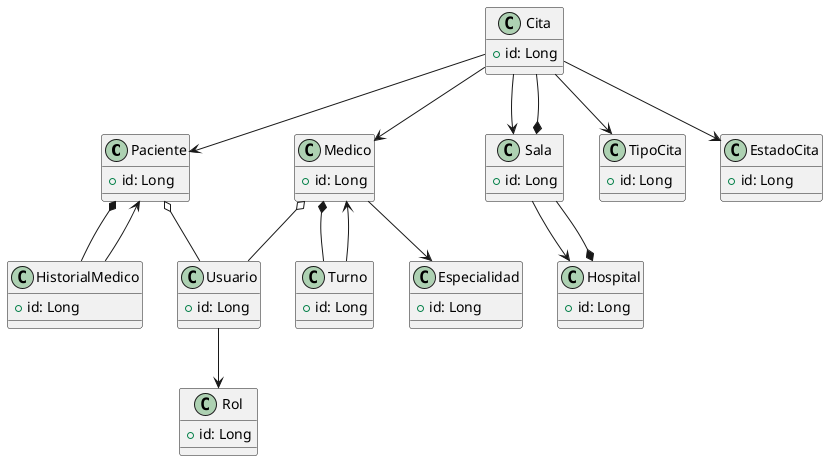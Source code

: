 @startuml Diagrama de Clases UML

class Paciente {
    +id: Long
}

class Medico {
    +id: Long
}

class Cita {
    +id: Long
}

class Sala {
    +id: Long
}

class Hospital {
    +id: Long
}

class HistorialMedico {
    +id: Long
}

class Turno {
    +id: Long
}

class Usuario {
    +id: Long
}

class Rol {
    +id: Long
}

class TipoCita {
    +id: Long
}

class EstadoCita {
    +id: Long
}

class Especialidad {
    +id: Long
}

' Relaciones de composición
Hospital *-- Sala
Sala *-- Cita
Paciente *-- HistorialMedico
Medico *-- Turno

' Relaciones de asociación
Paciente o-- Usuario
Medico o-- Usuario
Usuario --> Rol
Cita --> TipoCita
Cita --> EstadoCita
Medico --> Especialidad
Cita --> Paciente
Cita --> Medico
Cita --> Sala
Sala --> Hospital
HistorialMedico --> Paciente
Turno --> Medico

@enduml